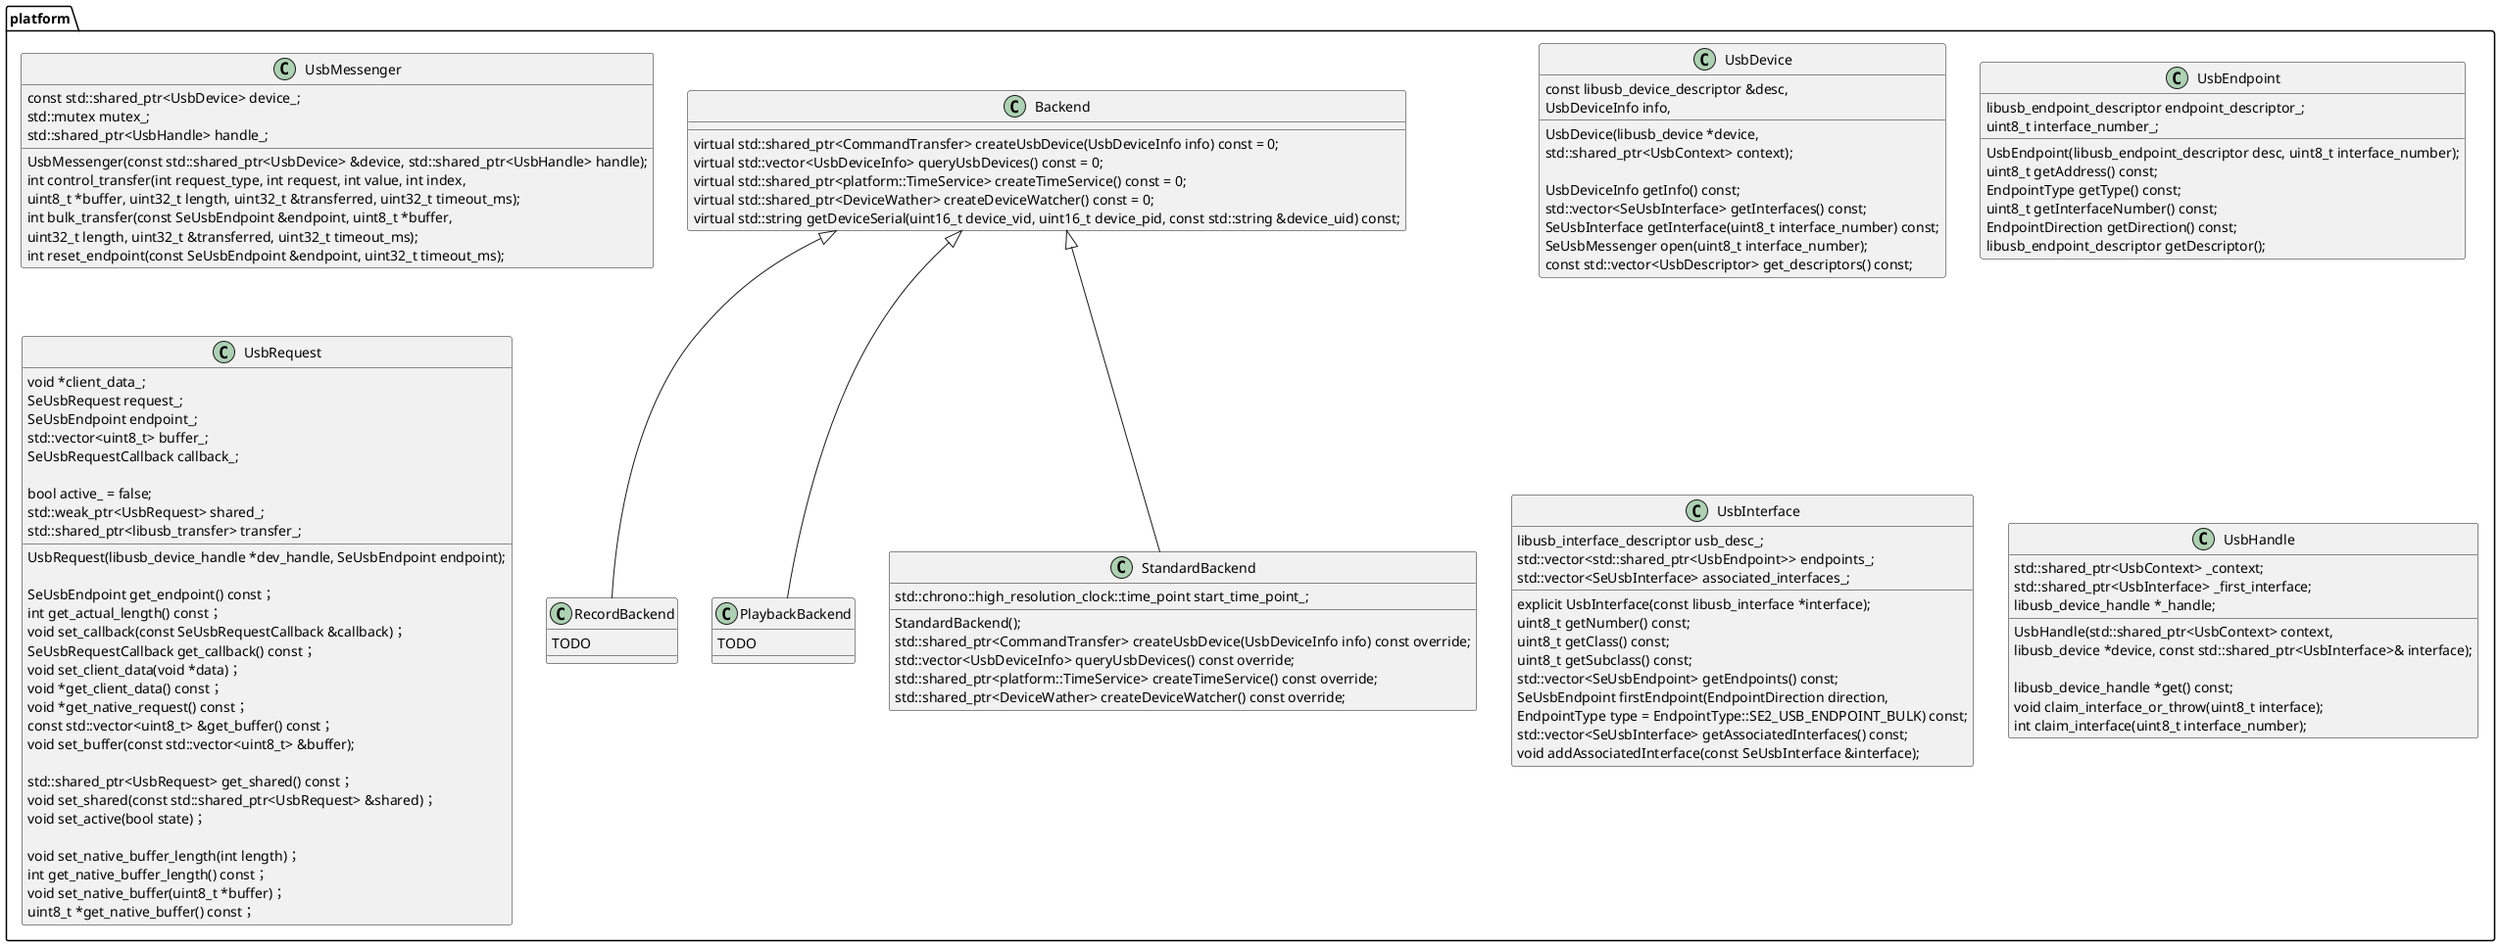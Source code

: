 @startuml

namespace platform {

class Backend {
  virtual std::shared_ptr<CommandTransfer> createUsbDevice(UsbDeviceInfo info) const = 0;
  virtual std::vector<UsbDeviceInfo> queryUsbDevices() const = 0;
  virtual std::shared_ptr<platform::TimeService> createTimeService() const = 0;
  virtual std::shared_ptr<DeviceWather> createDeviceWatcher() const = 0;
  virtual std::string getDeviceSerial(uint16_t device_vid, uint16_t device_pid, const std::string &device_uid) const;
}

Backend <|-- RecordBackend
class RecordBackend  {
    TODO
}

Backend <|-- PlaybackBackend
class PlaybackBackend {
    TODO
}

Backend <|-- StandardBackend
class StandardBackend {
    StandardBackend();
    std::shared_ptr<CommandTransfer> createUsbDevice(UsbDeviceInfo info) const override;
    std::vector<UsbDeviceInfo> queryUsbDevices() const override;
    std::shared_ptr<platform::TimeService> createTimeService() const override;
    std::shared_ptr<DeviceWather> createDeviceWatcher() const override;
    std::chrono::high_resolution_clock::time_point start_time_point_;
}

class UsbDevice {
  UsbDevice(libusb_device *device,
            const libusb_device_descriptor &desc,
            UsbDeviceInfo info,
            std::shared_ptr<UsbContext> context);

  UsbDeviceInfo getInfo() const;
  std::vector<SeUsbInterface> getInterfaces() const;
  SeUsbInterface getInterface(uint8_t interface_number) const;
  SeUsbMessenger open(uint8_t interface_number);
  const std::vector<UsbDescriptor> get_descriptors() const;
}

class UsbEndpoint {
  UsbEndpoint(libusb_endpoint_descriptor desc, uint8_t interface_number);
  uint8_t getAddress() const;
  EndpointType getType() const;
  uint8_t getInterfaceNumber() const;
  EndpointDirection getDirection() const;
  libusb_endpoint_descriptor getDescriptor();

  libusb_endpoint_descriptor endpoint_descriptor_;
  uint8_t interface_number_;
}

class UsbInterface {
  explicit UsbInterface(const libusb_interface *interface);
  uint8_t getNumber() const;
  uint8_t getClass() const;
  uint8_t getSubclass() const;
  std::vector<SeUsbEndpoint> getEndpoints() const;
  SeUsbEndpoint firstEndpoint(EndpointDirection direction,
                              EndpointType type = EndpointType::SE2_USB_ENDPOINT_BULK) const;
  std::vector<SeUsbInterface> getAssociatedInterfaces() const;
  void addAssociatedInterface(const SeUsbInterface &interface);

  libusb_interface_descriptor usb_desc_;
  std::vector<std::shared_ptr<UsbEndpoint>> endpoints_;
  std::vector<SeUsbInterface> associated_interfaces_;
}


class UsbMessenger {
  UsbMessenger(const std::shared_ptr<UsbDevice> &device, std::shared_ptr<UsbHandle> handle);
  int control_transfer(int request_type, int request, int value, int index,
                       uint8_t *buffer, uint32_t length, uint32_t &transferred, uint32_t timeout_ms);
  int bulk_transfer(const SeUsbEndpoint &endpoint, uint8_t *buffer,
                    uint32_t length, uint32_t &transferred, uint32_t timeout_ms);
  int reset_endpoint(const SeUsbEndpoint &endpoint, uint32_t timeout_ms);

  const std::shared_ptr<UsbDevice> device_;
  std::mutex mutex_;
  std::shared_ptr<UsbHandle> handle_;
}

class UsbRequest {
  UsbRequest(libusb_device_handle *dev_handle, SeUsbEndpoint endpoint);

  SeUsbEndpoint get_endpoint() const；
  int get_actual_length() const；
  void set_callback(const SeUsbRequestCallback &callback)；
  SeUsbRequestCallback get_callback() const；
  void set_client_data(void *data)；
  void *get_client_data() const；
  void *get_native_request() const；
  const std::vector<uint8_t> &get_buffer() const；
  void set_buffer(const std::vector<uint8_t> &buffer);

  std::shared_ptr<UsbRequest> get_shared() const；
  void set_shared(const std::shared_ptr<UsbRequest> &shared)；
  void set_active(bool state)；

  void set_native_buffer_length(int length)；
  int get_native_buffer_length() const；
  void set_native_buffer(uint8_t *buffer)；
  uint8_t *get_native_buffer() const；

  void *client_data_;
  SeUsbRequest request_;
  SeUsbEndpoint endpoint_;
  std::vector<uint8_t> buffer_;
  SeUsbRequestCallback callback_;

  bool active_ = false;
  std::weak_ptr<UsbRequest> shared_;
  std::shared_ptr<libusb_transfer> transfer_;
}

UsbMessenger -[hidden]- UsbRequest

class UsbHandle {
  UsbHandle(std::shared_ptr<UsbContext> context,
            libusb_device *device, const std::shared_ptr<UsbInterface>& interface);

  libusb_device_handle *get() const;
  void claim_interface_or_throw(uint8_t interface);
  int claim_interface(uint8_t interface_number);

  std::shared_ptr<UsbContext> _context;
  std::shared_ptr<UsbInterface> _first_interface;
  libusb_device_handle *_handle;
}

}

@enduml